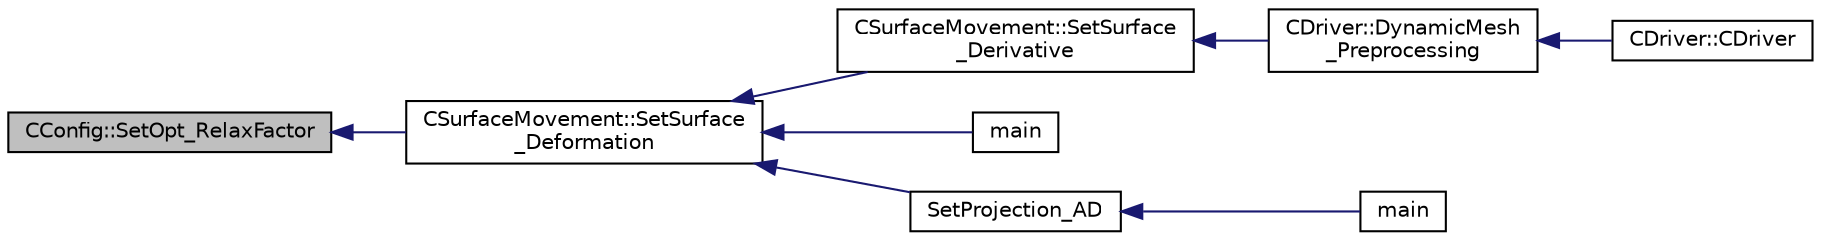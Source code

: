 digraph "CConfig::SetOpt_RelaxFactor"
{
  edge [fontname="Helvetica",fontsize="10",labelfontname="Helvetica",labelfontsize="10"];
  node [fontname="Helvetica",fontsize="10",shape=record];
  rankdir="LR";
  Node15209 [label="CConfig::SetOpt_RelaxFactor",height=0.2,width=0.4,color="black", fillcolor="grey75", style="filled", fontcolor="black"];
  Node15209 -> Node15210 [dir="back",color="midnightblue",fontsize="10",style="solid",fontname="Helvetica"];
  Node15210 [label="CSurfaceMovement::SetSurface\l_Deformation",height=0.2,width=0.4,color="black", fillcolor="white", style="filled",URL="$class_c_surface_movement.html#a23bec9fbe1bcd7f6117100de93381ac3",tooltip="Set the surface/boundary deformation. "];
  Node15210 -> Node15211 [dir="back",color="midnightblue",fontsize="10",style="solid",fontname="Helvetica"];
  Node15211 [label="CSurfaceMovement::SetSurface\l_Derivative",height=0.2,width=0.4,color="black", fillcolor="white", style="filled",URL="$class_c_surface_movement.html#af6aac73d04565bf6e9b81305b66e97e7",tooltip="Set derivatives of the surface/boundary deformation. "];
  Node15211 -> Node15212 [dir="back",color="midnightblue",fontsize="10",style="solid",fontname="Helvetica"];
  Node15212 [label="CDriver::DynamicMesh\l_Preprocessing",height=0.2,width=0.4,color="black", fillcolor="white", style="filled",URL="$class_c_driver.html#af585d91d9c08dbddcc2b3e67dd5f5af9",tooltip="GridMovement_Preprocessing. "];
  Node15212 -> Node15213 [dir="back",color="midnightblue",fontsize="10",style="solid",fontname="Helvetica"];
  Node15213 [label="CDriver::CDriver",height=0.2,width=0.4,color="black", fillcolor="white", style="filled",URL="$class_c_driver.html#a3fca4a013a6efa9bbb38fe78a86b5f3d",tooltip="Constructor of the class. "];
  Node15210 -> Node15214 [dir="back",color="midnightblue",fontsize="10",style="solid",fontname="Helvetica"];
  Node15214 [label="main",height=0.2,width=0.4,color="black", fillcolor="white", style="filled",URL="$_s_u2___d_e_f_8cpp.html#a0ddf1224851353fc92bfbff6f499fa97"];
  Node15210 -> Node15215 [dir="back",color="midnightblue",fontsize="10",style="solid",fontname="Helvetica"];
  Node15215 [label="SetProjection_AD",height=0.2,width=0.4,color="black", fillcolor="white", style="filled",URL="$_s_u2___d_o_t_8cpp.html#a3fceed882e8eb3d6796c8e8396af7d87",tooltip="Projection of the surface sensitivity using algorithmic differentiation (AD). "];
  Node15215 -> Node15216 [dir="back",color="midnightblue",fontsize="10",style="solid",fontname="Helvetica"];
  Node15216 [label="main",height=0.2,width=0.4,color="black", fillcolor="white", style="filled",URL="$_s_u2___d_o_t_8cpp.html#a0ddf1224851353fc92bfbff6f499fa97"];
}
